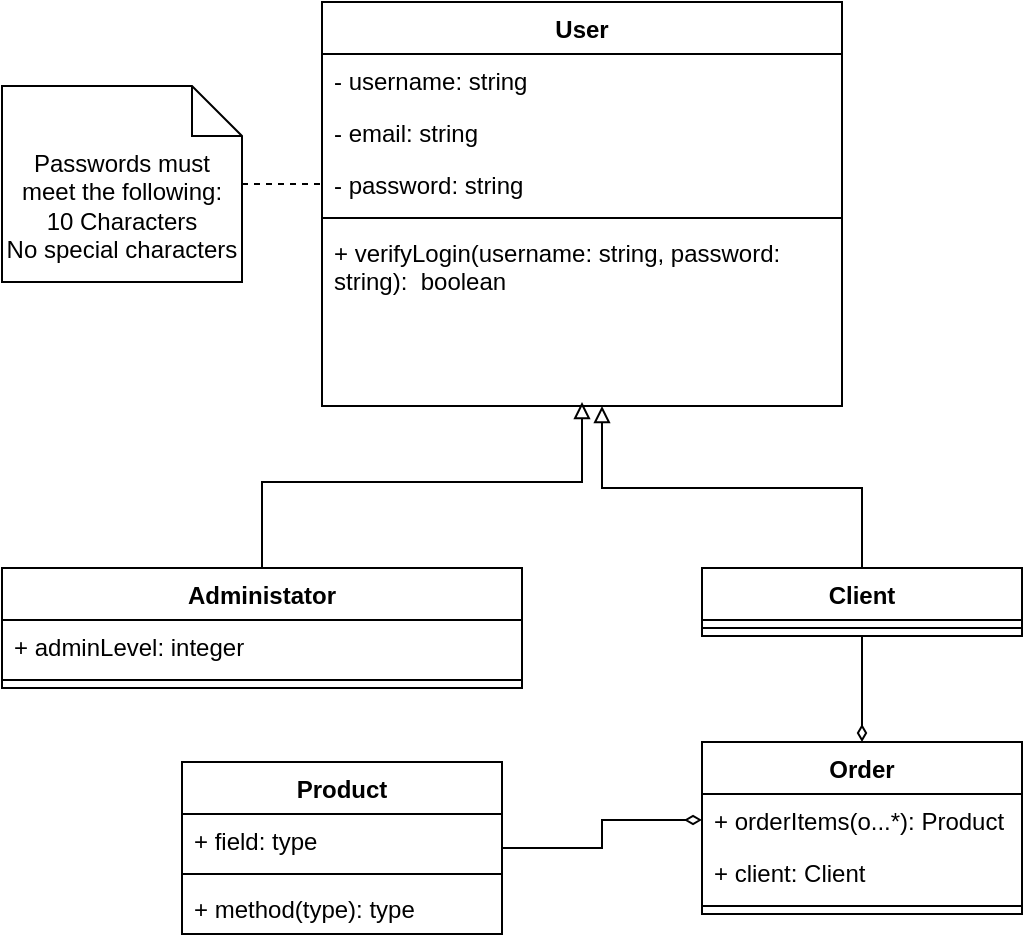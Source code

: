 <mxfile version="20.8.16" type="device"><diagram name="Page-1" id="06AS-EDq_9QEFb891wne"><mxGraphModel dx="955" dy="565" grid="1" gridSize="10" guides="1" tooltips="1" connect="1" arrows="1" fold="1" page="1" pageScale="1" pageWidth="850" pageHeight="1100" math="0" shadow="0"><root><mxCell id="0"/><mxCell id="1" parent="0"/><mxCell id="qmvrkGbOueDwZJ8vWFVK-1" value="User" style="swimlane;fontStyle=1;align=center;verticalAlign=top;childLayout=stackLayout;horizontal=1;startSize=26;horizontalStack=0;resizeParent=1;resizeParentMax=0;resizeLast=0;collapsible=1;marginBottom=0;" vertex="1" parent="1"><mxGeometry x="380" y="360" width="260" height="202" as="geometry"/></mxCell><mxCell id="qmvrkGbOueDwZJ8vWFVK-2" value="- username: string " style="text;strokeColor=none;fillColor=none;align=left;verticalAlign=top;spacingLeft=4;spacingRight=4;overflow=hidden;rotatable=0;points=[[0,0.5],[1,0.5]];portConstraint=eastwest;" vertex="1" parent="qmvrkGbOueDwZJ8vWFVK-1"><mxGeometry y="26" width="260" height="26" as="geometry"/></mxCell><mxCell id="qmvrkGbOueDwZJ8vWFVK-8" value="- email: string" style="text;strokeColor=none;fillColor=none;align=left;verticalAlign=top;spacingLeft=4;spacingRight=4;overflow=hidden;rotatable=0;points=[[0,0.5],[1,0.5]];portConstraint=eastwest;" vertex="1" parent="qmvrkGbOueDwZJ8vWFVK-1"><mxGeometry y="52" width="260" height="26" as="geometry"/></mxCell><mxCell id="qmvrkGbOueDwZJ8vWFVK-7" value="- password: string" style="text;strokeColor=none;fillColor=none;align=left;verticalAlign=top;spacingLeft=4;spacingRight=4;overflow=hidden;rotatable=0;points=[[0,0.5],[1,0.5]];portConstraint=eastwest;" vertex="1" parent="qmvrkGbOueDwZJ8vWFVK-1"><mxGeometry y="78" width="260" height="26" as="geometry"/></mxCell><mxCell id="qmvrkGbOueDwZJ8vWFVK-3" value="" style="line;strokeWidth=1;fillColor=none;align=left;verticalAlign=middle;spacingTop=-1;spacingLeft=3;spacingRight=3;rotatable=0;labelPosition=right;points=[];portConstraint=eastwest;strokeColor=inherit;" vertex="1" parent="qmvrkGbOueDwZJ8vWFVK-1"><mxGeometry y="104" width="260" height="8" as="geometry"/></mxCell><mxCell id="qmvrkGbOueDwZJ8vWFVK-4" value="+ verifyLogin(username: string, password: string):  boolean" style="text;strokeColor=none;fillColor=none;align=left;verticalAlign=top;spacingLeft=4;spacingRight=4;overflow=hidden;rotatable=0;points=[[0,0.5],[1,0.5]];portConstraint=eastwest;whiteSpace=wrap;" vertex="1" parent="qmvrkGbOueDwZJ8vWFVK-1"><mxGeometry y="112" width="260" height="38" as="geometry"/></mxCell><mxCell id="qmvrkGbOueDwZJ8vWFVK-13" style="text;strokeColor=none;fillColor=none;align=left;verticalAlign=top;spacingLeft=4;spacingRight=4;overflow=hidden;rotatable=0;points=[[0,0.5],[1,0.5]];portConstraint=eastwest;" vertex="1" parent="qmvrkGbOueDwZJ8vWFVK-1"><mxGeometry y="150" width="260" height="26" as="geometry"/></mxCell><mxCell id="qmvrkGbOueDwZJ8vWFVK-12" style="text;strokeColor=none;fillColor=none;align=left;verticalAlign=top;spacingLeft=4;spacingRight=4;overflow=hidden;rotatable=0;points=[[0,0.5],[1,0.5]];portConstraint=eastwest;whiteSpace=wrap;" vertex="1" parent="qmvrkGbOueDwZJ8vWFVK-1"><mxGeometry y="176" width="260" height="26" as="geometry"/></mxCell><mxCell id="qmvrkGbOueDwZJ8vWFVK-11" style="edgeStyle=orthogonalEdgeStyle;rounded=0;orthogonalLoop=1;jettySize=auto;html=1;endArrow=none;endFill=0;dashed=1;" edge="1" parent="1" source="qmvrkGbOueDwZJ8vWFVK-10" target="qmvrkGbOueDwZJ8vWFVK-7"><mxGeometry relative="1" as="geometry"/></mxCell><mxCell id="qmvrkGbOueDwZJ8vWFVK-10" value="Passwords must meet the following:&lt;br&gt;10 Characters&lt;br&gt;No special characters" style="shape=note2;boundedLbl=1;whiteSpace=wrap;html=1;size=25;verticalAlign=top;align=center;" vertex="1" parent="1"><mxGeometry x="220" y="402" width="120" height="98" as="geometry"/></mxCell><mxCell id="qmvrkGbOueDwZJ8vWFVK-32" style="edgeStyle=orthogonalEdgeStyle;rounded=0;orthogonalLoop=1;jettySize=auto;html=1;endArrow=block;endFill=0;" edge="1" parent="1" source="qmvrkGbOueDwZJ8vWFVK-18"><mxGeometry relative="1" as="geometry"><mxPoint x="510" y="560.0" as="targetPoint"/><Array as="points"><mxPoint x="350" y="600"/><mxPoint x="510" y="600"/></Array></mxGeometry></mxCell><mxCell id="qmvrkGbOueDwZJ8vWFVK-18" value="Administator" style="swimlane;fontStyle=1;align=center;verticalAlign=top;childLayout=stackLayout;horizontal=1;startSize=26;horizontalStack=0;resizeParent=1;resizeParentMax=0;resizeLast=0;collapsible=1;marginBottom=0;" vertex="1" parent="1"><mxGeometry x="220" y="643" width="260" height="60" as="geometry"/></mxCell><mxCell id="qmvrkGbOueDwZJ8vWFVK-19" value="+ adminLevel: integer" style="text;strokeColor=none;fillColor=none;align=left;verticalAlign=top;spacingLeft=4;spacingRight=4;overflow=hidden;rotatable=0;points=[[0,0.5],[1,0.5]];portConstraint=eastwest;" vertex="1" parent="qmvrkGbOueDwZJ8vWFVK-18"><mxGeometry y="26" width="260" height="26" as="geometry"/></mxCell><mxCell id="qmvrkGbOueDwZJ8vWFVK-22" value="" style="line;strokeWidth=1;fillColor=none;align=left;verticalAlign=middle;spacingTop=-1;spacingLeft=3;spacingRight=3;rotatable=0;labelPosition=right;points=[];portConstraint=eastwest;strokeColor=inherit;" vertex="1" parent="qmvrkGbOueDwZJ8vWFVK-18"><mxGeometry y="52" width="260" height="8" as="geometry"/></mxCell><mxCell id="qmvrkGbOueDwZJ8vWFVK-31" style="edgeStyle=orthogonalEdgeStyle;rounded=0;orthogonalLoop=1;jettySize=auto;html=1;endArrow=block;endFill=0;" edge="1" parent="1" source="qmvrkGbOueDwZJ8vWFVK-27" target="qmvrkGbOueDwZJ8vWFVK-12"><mxGeometry relative="1" as="geometry"><mxPoint x="500" y="560.0" as="targetPoint"/><Array as="points"><mxPoint x="650" y="603"/><mxPoint x="520" y="603"/></Array></mxGeometry></mxCell><mxCell id="qmvrkGbOueDwZJ8vWFVK-38" style="edgeStyle=orthogonalEdgeStyle;rounded=0;orthogonalLoop=1;jettySize=auto;html=1;endArrow=diamondThin;endFill=0;" edge="1" parent="1" source="qmvrkGbOueDwZJ8vWFVK-27" target="qmvrkGbOueDwZJ8vWFVK-33"><mxGeometry relative="1" as="geometry"/></mxCell><mxCell id="qmvrkGbOueDwZJ8vWFVK-27" value="Client" style="swimlane;fontStyle=1;align=center;verticalAlign=top;childLayout=stackLayout;horizontal=1;startSize=26;horizontalStack=0;resizeParent=1;resizeParentMax=0;resizeLast=0;collapsible=1;marginBottom=0;html=0;" vertex="1" parent="1"><mxGeometry x="570" y="643" width="160" height="34" as="geometry"/></mxCell><mxCell id="qmvrkGbOueDwZJ8vWFVK-29" value="" style="line;strokeWidth=1;fillColor=none;align=left;verticalAlign=middle;spacingTop=-1;spacingLeft=3;spacingRight=3;rotatable=0;labelPosition=right;points=[];portConstraint=eastwest;strokeColor=inherit;html=0;" vertex="1" parent="qmvrkGbOueDwZJ8vWFVK-27"><mxGeometry y="26" width="160" height="8" as="geometry"/></mxCell><mxCell id="qmvrkGbOueDwZJ8vWFVK-33" value="Order" style="swimlane;fontStyle=1;align=center;verticalAlign=top;childLayout=stackLayout;horizontal=1;startSize=26;horizontalStack=0;resizeParent=1;resizeParentMax=0;resizeLast=0;collapsible=1;marginBottom=0;html=0;" vertex="1" parent="1"><mxGeometry x="570" y="730" width="160" height="86" as="geometry"/></mxCell><mxCell id="qmvrkGbOueDwZJ8vWFVK-34" value="+ orderItems(o...*): Product" style="text;strokeColor=none;fillColor=none;align=left;verticalAlign=top;spacingLeft=4;spacingRight=4;overflow=hidden;rotatable=0;points=[[0,0.5],[1,0.5]];portConstraint=eastwest;" vertex="1" parent="qmvrkGbOueDwZJ8vWFVK-33"><mxGeometry y="26" width="160" height="26" as="geometry"/></mxCell><mxCell id="qmvrkGbOueDwZJ8vWFVK-37" value="+ client: Client" style="text;strokeColor=none;fillColor=none;align=left;verticalAlign=top;spacingLeft=4;spacingRight=4;overflow=hidden;rotatable=0;points=[[0,0.5],[1,0.5]];portConstraint=eastwest;" vertex="1" parent="qmvrkGbOueDwZJ8vWFVK-33"><mxGeometry y="52" width="160" height="26" as="geometry"/></mxCell><mxCell id="qmvrkGbOueDwZJ8vWFVK-35" value="" style="line;strokeWidth=1;fillColor=none;align=left;verticalAlign=middle;spacingTop=-1;spacingLeft=3;spacingRight=3;rotatable=0;labelPosition=right;points=[];portConstraint=eastwest;strokeColor=inherit;html=0;" vertex="1" parent="qmvrkGbOueDwZJ8vWFVK-33"><mxGeometry y="78" width="160" height="8" as="geometry"/></mxCell><mxCell id="qmvrkGbOueDwZJ8vWFVK-49" style="edgeStyle=orthogonalEdgeStyle;rounded=0;orthogonalLoop=1;jettySize=auto;html=1;endArrow=diamondThin;endFill=0;" edge="1" parent="1" source="qmvrkGbOueDwZJ8vWFVK-43" target="qmvrkGbOueDwZJ8vWFVK-34"><mxGeometry relative="1" as="geometry"/></mxCell><mxCell id="qmvrkGbOueDwZJ8vWFVK-43" value="Product" style="swimlane;fontStyle=1;align=center;verticalAlign=top;childLayout=stackLayout;horizontal=1;startSize=26;horizontalStack=0;resizeParent=1;resizeParentMax=0;resizeLast=0;collapsible=1;marginBottom=0;html=0;" vertex="1" parent="1"><mxGeometry x="310" y="740" width="160" height="86" as="geometry"/></mxCell><mxCell id="qmvrkGbOueDwZJ8vWFVK-44" value="+ field: type" style="text;strokeColor=none;fillColor=none;align=left;verticalAlign=top;spacingLeft=4;spacingRight=4;overflow=hidden;rotatable=0;points=[[0,0.5],[1,0.5]];portConstraint=eastwest;" vertex="1" parent="qmvrkGbOueDwZJ8vWFVK-43"><mxGeometry y="26" width="160" height="26" as="geometry"/></mxCell><mxCell id="qmvrkGbOueDwZJ8vWFVK-45" value="" style="line;strokeWidth=1;fillColor=none;align=left;verticalAlign=middle;spacingTop=-1;spacingLeft=3;spacingRight=3;rotatable=0;labelPosition=right;points=[];portConstraint=eastwest;strokeColor=inherit;html=0;" vertex="1" parent="qmvrkGbOueDwZJ8vWFVK-43"><mxGeometry y="52" width="160" height="8" as="geometry"/></mxCell><mxCell id="qmvrkGbOueDwZJ8vWFVK-46" value="+ method(type): type" style="text;strokeColor=none;fillColor=none;align=left;verticalAlign=top;spacingLeft=4;spacingRight=4;overflow=hidden;rotatable=0;points=[[0,0.5],[1,0.5]];portConstraint=eastwest;" vertex="1" parent="qmvrkGbOueDwZJ8vWFVK-43"><mxGeometry y="60" width="160" height="26" as="geometry"/></mxCell></root></mxGraphModel></diagram></mxfile>